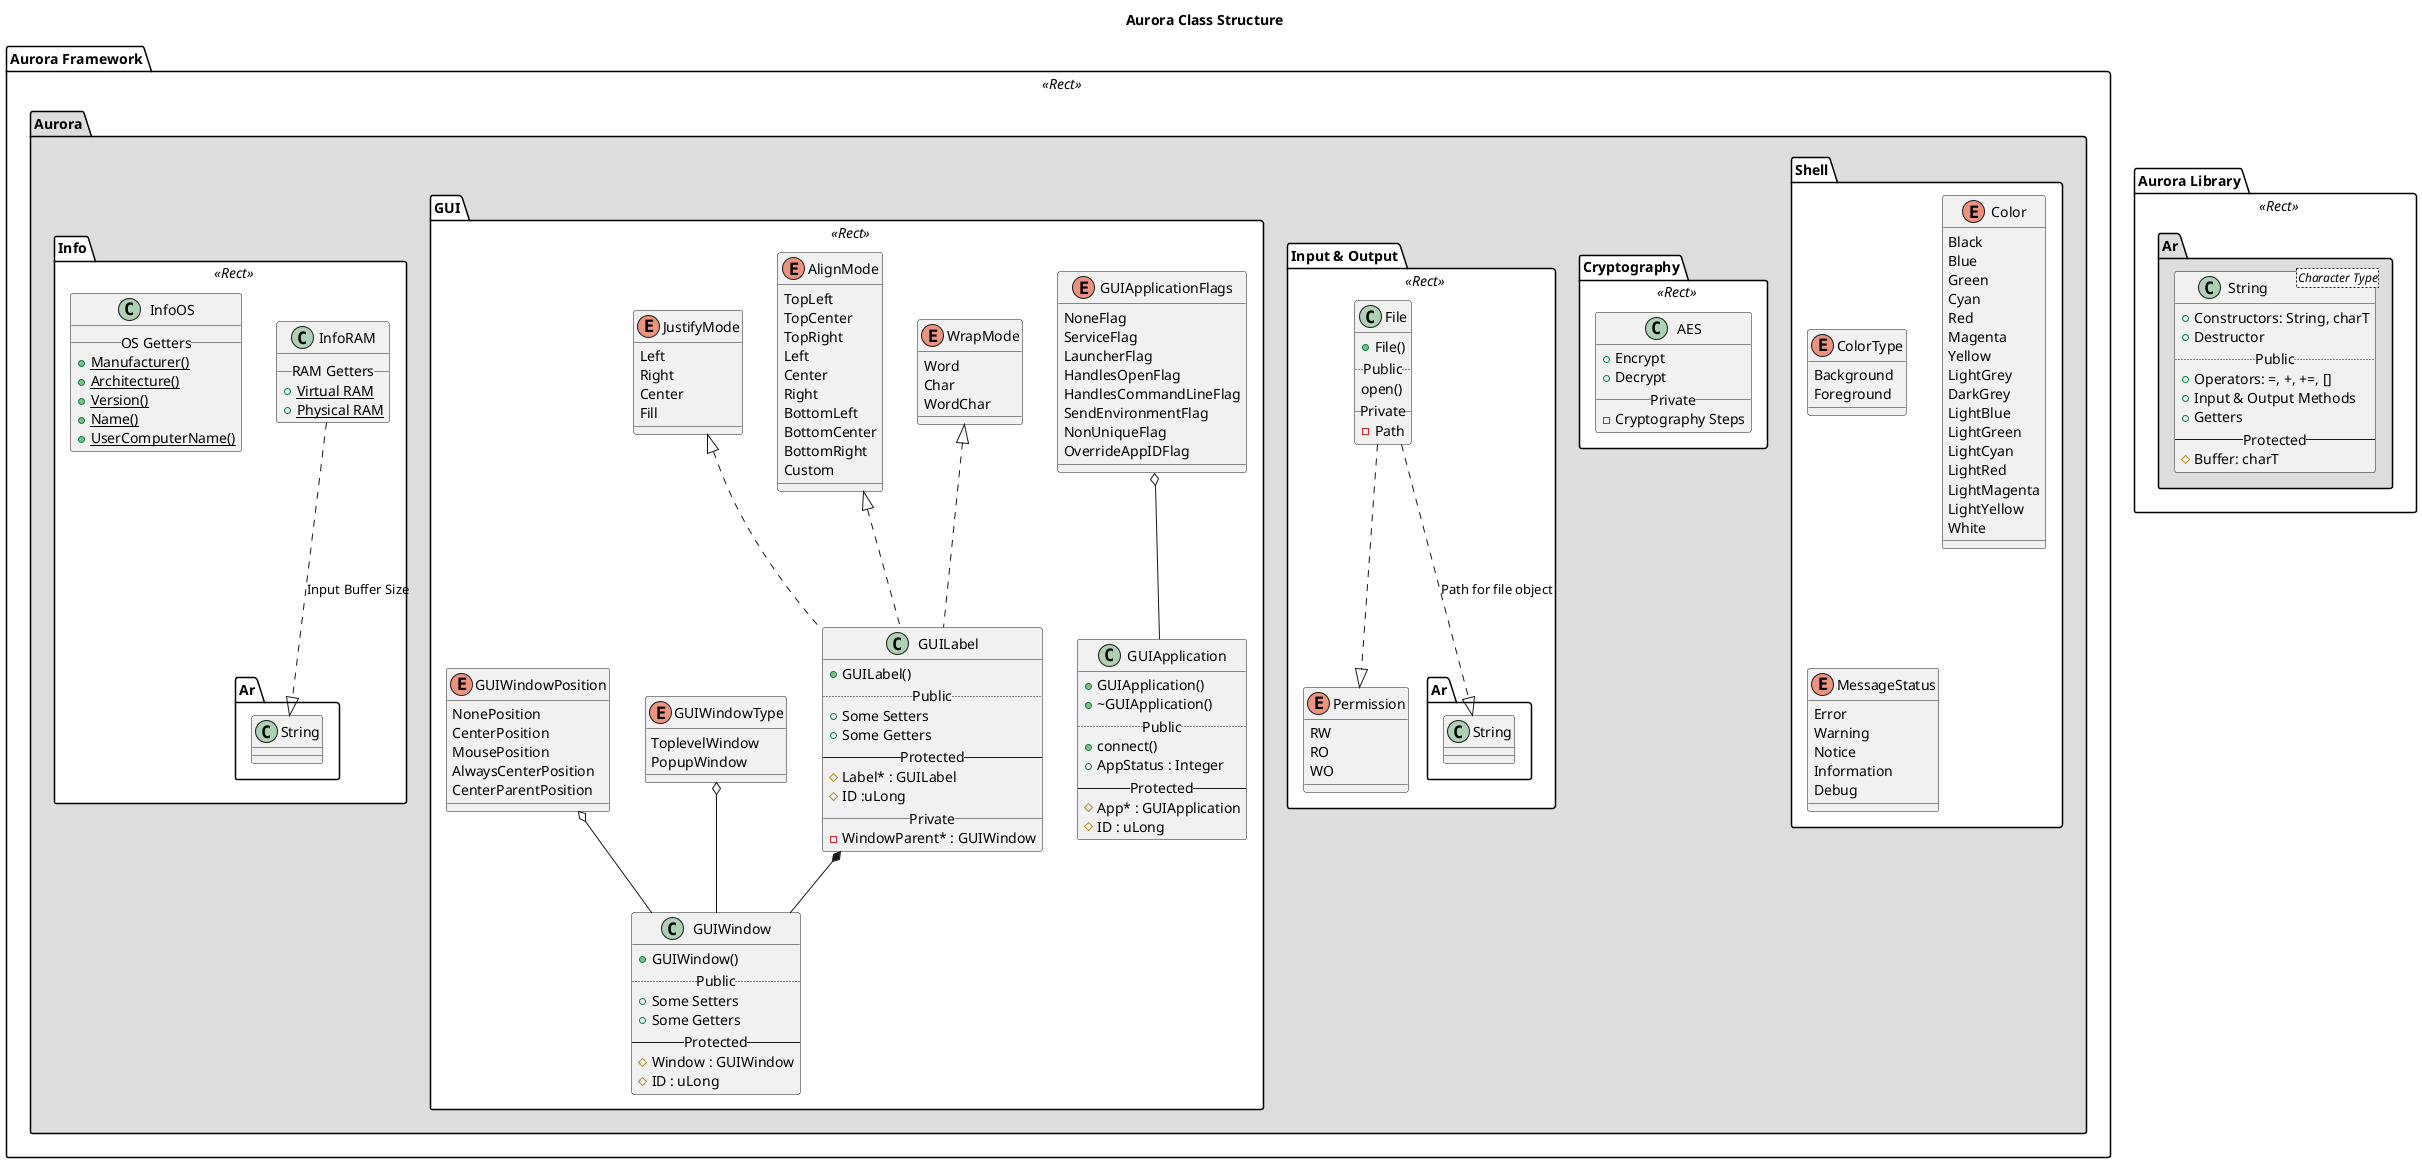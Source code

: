 @startuml
title Aurora Class Structure
package "Aurora Library" <<Rect>> {
	namespace Ar #DDDDDD {
		class String <Character Type>{
			+Constructors: String, charT
			+Destructor
			.. Public ..
			+Operators: =, +, +=, []
			+Input & Output Methods
			+Getters
			-- Protected --
			#Buffer: charT
		}
	}
}

package "Aurora Framework" <<Rect>> {
	namespace Aurora #DDDDDD {
		namespace Shell #FFFFFF {
			enum ColorType {
				Background
				Foreground
			}
			enum Color {
				Black
				Blue
				Green
				Cyan
				Red
				Magenta
				Yellow
				LightGrey
				DarkGrey
				LightBlue
				LightGreen
				LightCyan
				LightRed
				LightMagenta
				LightYellow
				White
			}
			enum MessageStatus {
				Error
				Warning
				Notice
				Information
				Debug
			}
		}
		package "Cryptography" <<Rect>> #FFFFFF {
			class AES {
				+Encrypt
				+Decrypt
				__ Private __
				-Cryptography Steps
			}
		}
		package "Input & Output" <<Rect>> #FFFFFF {
			class File {
				+File()
				.. Public ..
				open()
				__ Private __
				-Path
			}
			enum Permission {
				RW
				RO
				WO
			}
			File ..|> Permission
			File ..|> Ar.String : Path for file object
		}
		package "GUI" <<Rect>> #FFFFFF {
			enum GUIApplicationFlags {
				NoneFlag
				ServiceFlag
				LauncherFlag
				HandlesOpenFlag
				HandlesCommandLineFlag
				SendEnvironmentFlag
				NonUniqueFlag
				OverrideAppIDFlag
			}
			enum WrapMode {
				Word
				Char
				WordChar
			}
			enum AlignMode {
				TopLeft
				TopCenter
				TopRight
				Left
				Center
				Right
				BottomLeft
				BottomCenter
				BottomRight
				Custom
			}
			enum JustifyMode {
				Left
				Right
				Center
				Fill
			}
			class GUIApplication {
				+GUIApplication()
				+~GUIApplication()
				.. Public ..
				+connect()
				+AppStatus : Integer
				-- Protected --
				#App* : GUIApplication
				#ID : uLong
			}
			class GUILabel {
				+GUILabel()
				.. Public ..
				+Some Setters
				+Some Getters
				-- Protected --
				#Label* : GUILabel
				#ID :uLong
				__ Private __
				-WindowParent* : GUIWindow
			}
			enum GUIWindowType {
				ToplevelWindow
				PopupWindow
			}
			enum GUIWindowPosition {
				NonePosition
				CenterPosition
				MousePosition
				AlwaysCenterPosition
				CenterParentPosition
			}
			class GUIWindow {
				+GUIWindow()
				.. Public ..
				+Some Setters
				+Some Getters
				-- Protected --
				#Window : GUIWindow
				#ID : uLong
			}
			WrapMode <|.. GUILabel
			AlignMode <|.. GUILabel
			JustifyMode <|.. GUILabel
			GUIApplicationFlags o-- GUIApplication
			GUIWindowType o-- GUIWindow
			GUIWindowPosition o-- GUIWindow
			GUILabel *-- GUIWindow
		}
		package "Info" <<Rect>> #FFFFFF {
			class InfoRAM {
				__ RAM Getters __
				{static} +Virtual RAM
				{static} +Physical RAM
			}
			class InfoOS {
				__ OS Getters __
				{static} +Manufacturer()
				{static} +Architecture()
				{static} +Version()
				{static} +Name()
				{static} +UserComputerName()
			}
			InfoRAM ..|> Ar.String : Input Buffer Size
		}

	}
}
@enduml